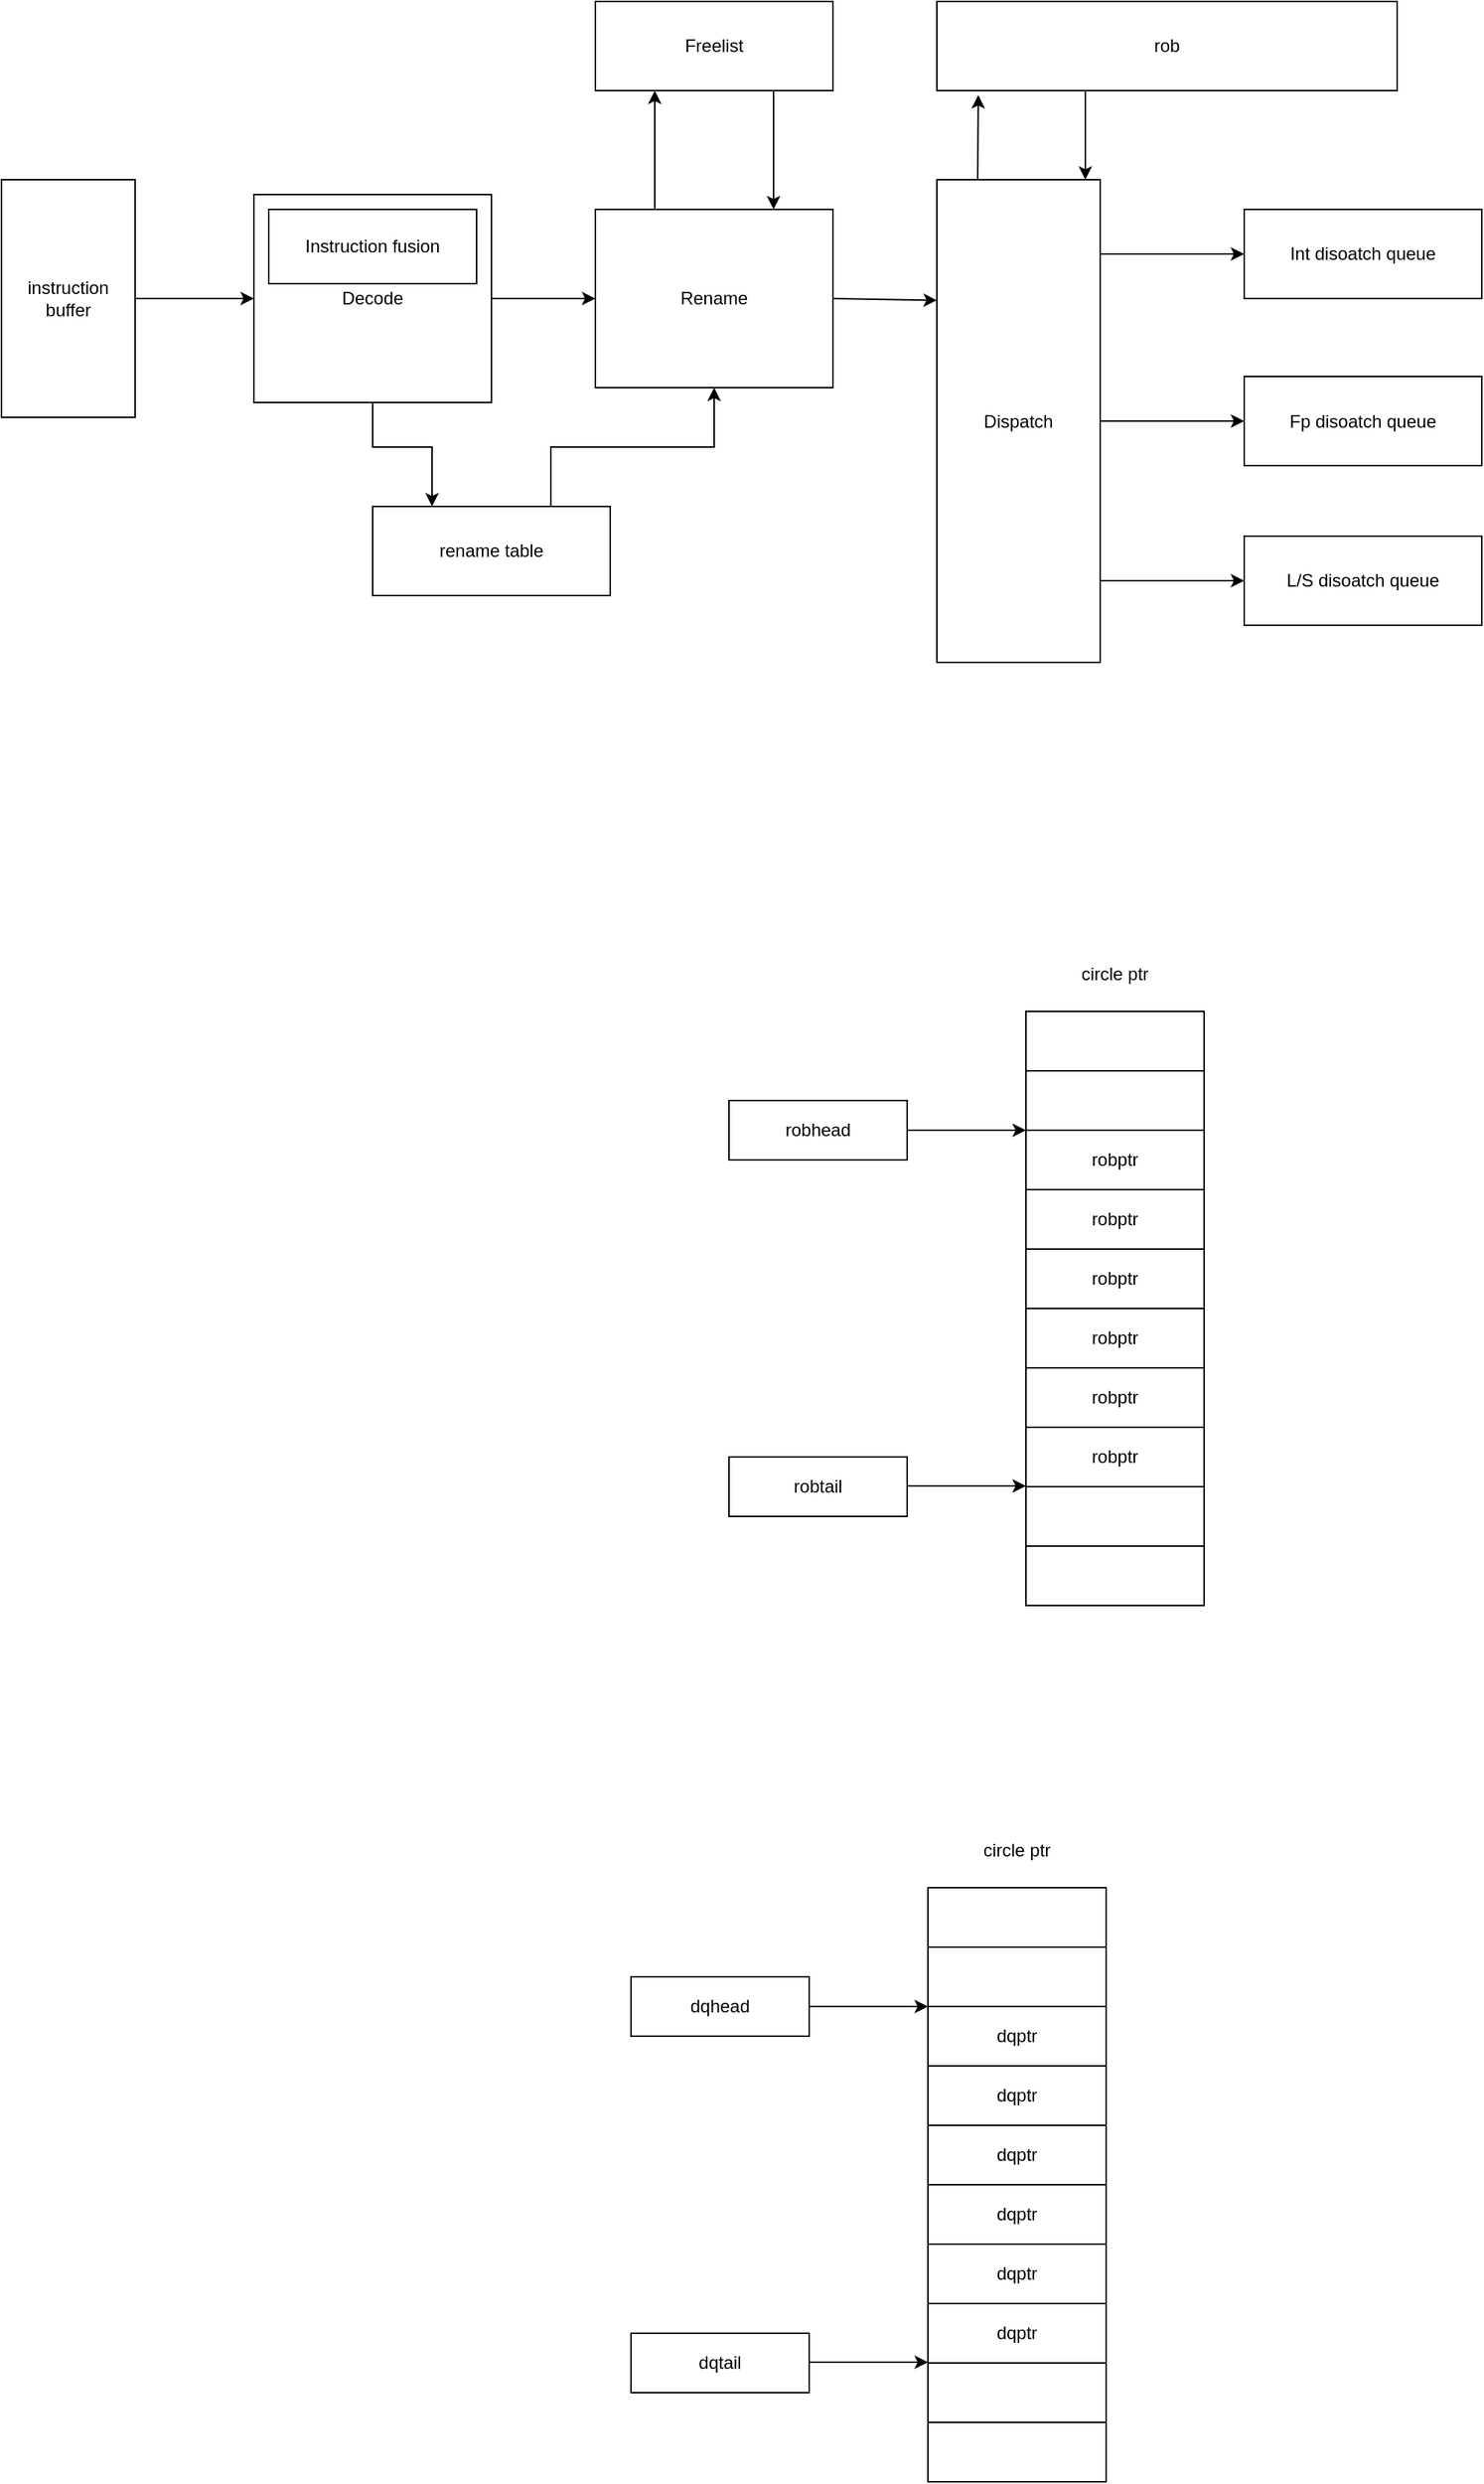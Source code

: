 <mxfile version="20.5.1" type="github">
  <diagram id="jDJOhpKCUn7_-XrsKtud" name="第 1 页">
    <mxGraphModel dx="2842" dy="1146" grid="1" gridSize="10" guides="1" tooltips="1" connect="1" arrows="1" fold="1" page="1" pageScale="1" pageWidth="827" pageHeight="1169" math="0" shadow="0">
      <root>
        <mxCell id="0" />
        <mxCell id="1" parent="0" />
        <mxCell id="Xyow2Gh0Tj4Xl1war1eL-1" value="Decode" style="rounded=0;whiteSpace=wrap;html=1;" parent="1" vertex="1">
          <mxGeometry x="160" y="170" width="160" height="140" as="geometry" />
        </mxCell>
        <mxCell id="Xyow2Gh0Tj4Xl1war1eL-2" value="Dispatch" style="rounded=0;whiteSpace=wrap;html=1;" parent="1" vertex="1">
          <mxGeometry x="620" y="160" width="110" height="325" as="geometry" />
        </mxCell>
        <mxCell id="r0-BIvtnJDyXJv6iCW9I-1" value="Instruction fusion" style="rounded=0;whiteSpace=wrap;html=1;" parent="1" vertex="1">
          <mxGeometry x="170" y="180" width="140" height="50" as="geometry" />
        </mxCell>
        <mxCell id="r0-BIvtnJDyXJv6iCW9I-2" value="Rename" style="rounded=0;whiteSpace=wrap;html=1;" parent="1" vertex="1">
          <mxGeometry x="390" y="180" width="160" height="120" as="geometry" />
        </mxCell>
        <mxCell id="r0-BIvtnJDyXJv6iCW9I-3" value="Freelist" style="rounded=0;whiteSpace=wrap;html=1;" parent="1" vertex="1">
          <mxGeometry x="390" y="40" width="160" height="60" as="geometry" />
        </mxCell>
        <mxCell id="r0-BIvtnJDyXJv6iCW9I-4" value="rename table" style="rounded=0;whiteSpace=wrap;html=1;" parent="1" vertex="1">
          <mxGeometry x="240" y="380" width="160" height="60" as="geometry" />
        </mxCell>
        <mxCell id="r0-BIvtnJDyXJv6iCW9I-5" value="rob" style="rounded=0;whiteSpace=wrap;html=1;" parent="1" vertex="1">
          <mxGeometry x="620" y="40" width="310" height="60" as="geometry" />
        </mxCell>
        <mxCell id="r0-BIvtnJDyXJv6iCW9I-7" value="instruction buffer" style="rounded=0;whiteSpace=wrap;html=1;" parent="1" vertex="1">
          <mxGeometry x="-10" y="160" width="90" height="160" as="geometry" />
        </mxCell>
        <mxCell id="r0-BIvtnJDyXJv6iCW9I-8" value="Int disoatch queue" style="rounded=0;whiteSpace=wrap;html=1;" parent="1" vertex="1">
          <mxGeometry x="827" y="180" width="160" height="60" as="geometry" />
        </mxCell>
        <mxCell id="r0-BIvtnJDyXJv6iCW9I-9" value="Fp disoatch queue" style="rounded=0;whiteSpace=wrap;html=1;" parent="1" vertex="1">
          <mxGeometry x="827" y="292.5" width="160" height="60" as="geometry" />
        </mxCell>
        <mxCell id="r0-BIvtnJDyXJv6iCW9I-10" value="L/S disoatch queue" style="rounded=0;whiteSpace=wrap;html=1;" parent="1" vertex="1">
          <mxGeometry x="827" y="400" width="160" height="60" as="geometry" />
        </mxCell>
        <mxCell id="r0-BIvtnJDyXJv6iCW9I-11" value="" style="endArrow=classic;html=1;rounded=0;exitX=1;exitY=0.5;exitDx=0;exitDy=0;" parent="1" source="r0-BIvtnJDyXJv6iCW9I-7" target="Xyow2Gh0Tj4Xl1war1eL-1" edge="1">
          <mxGeometry width="50" height="50" relative="1" as="geometry">
            <mxPoint x="220" y="430" as="sourcePoint" />
            <mxPoint x="270" y="380" as="targetPoint" />
          </mxGeometry>
        </mxCell>
        <mxCell id="r0-BIvtnJDyXJv6iCW9I-12" value="" style="endArrow=classic;html=1;rounded=0;exitX=1;exitY=0.5;exitDx=0;exitDy=0;entryX=0;entryY=0.5;entryDx=0;entryDy=0;" parent="1" source="Xyow2Gh0Tj4Xl1war1eL-1" target="r0-BIvtnJDyXJv6iCW9I-2" edge="1">
          <mxGeometry width="50" height="50" relative="1" as="geometry">
            <mxPoint x="90" y="250" as="sourcePoint" />
            <mxPoint x="180" y="250" as="targetPoint" />
          </mxGeometry>
        </mxCell>
        <mxCell id="r0-BIvtnJDyXJv6iCW9I-13" value="" style="endArrow=classic;html=1;rounded=0;exitX=0.5;exitY=1;exitDx=0;exitDy=0;entryX=0.25;entryY=0;entryDx=0;entryDy=0;" parent="1" source="Xyow2Gh0Tj4Xl1war1eL-1" target="r0-BIvtnJDyXJv6iCW9I-4" edge="1">
          <mxGeometry width="50" height="50" relative="1" as="geometry">
            <mxPoint x="220" y="430" as="sourcePoint" />
            <mxPoint x="270" y="380" as="targetPoint" />
            <Array as="points">
              <mxPoint x="240" y="340" />
              <mxPoint x="280" y="340" />
            </Array>
          </mxGeometry>
        </mxCell>
        <mxCell id="r0-BIvtnJDyXJv6iCW9I-15" value="" style="endArrow=classic;html=1;rounded=0;exitX=0.75;exitY=0;exitDx=0;exitDy=0;entryX=0.5;entryY=1;entryDx=0;entryDy=0;" parent="1" source="r0-BIvtnJDyXJv6iCW9I-4" target="r0-BIvtnJDyXJv6iCW9I-2" edge="1">
          <mxGeometry width="50" height="50" relative="1" as="geometry">
            <mxPoint x="210" y="430" as="sourcePoint" />
            <mxPoint x="260" y="380" as="targetPoint" />
            <Array as="points">
              <mxPoint x="360" y="340" />
              <mxPoint x="470" y="340" />
            </Array>
          </mxGeometry>
        </mxCell>
        <mxCell id="r0-BIvtnJDyXJv6iCW9I-16" value="" style="endArrow=classic;html=1;rounded=0;exitX=1;exitY=0.5;exitDx=0;exitDy=0;entryX=0;entryY=0.25;entryDx=0;entryDy=0;" parent="1" source="r0-BIvtnJDyXJv6iCW9I-2" target="Xyow2Gh0Tj4Xl1war1eL-2" edge="1">
          <mxGeometry width="50" height="50" relative="1" as="geometry">
            <mxPoint x="470" y="260" as="sourcePoint" />
            <mxPoint x="520" y="210" as="targetPoint" />
          </mxGeometry>
        </mxCell>
        <mxCell id="r0-BIvtnJDyXJv6iCW9I-17" value="" style="endArrow=classic;html=1;rounded=0;exitX=1;exitY=0.5;exitDx=0;exitDy=0;entryX=0;entryY=0.5;entryDx=0;entryDy=0;" parent="1" target="r0-BIvtnJDyXJv6iCW9I-8" edge="1">
          <mxGeometry width="50" height="50" relative="1" as="geometry">
            <mxPoint x="730" y="210" as="sourcePoint" />
            <mxPoint x="800" y="211.25" as="targetPoint" />
          </mxGeometry>
        </mxCell>
        <mxCell id="r0-BIvtnJDyXJv6iCW9I-18" value="" style="endArrow=classic;html=1;rounded=0;exitX=1;exitY=0.5;exitDx=0;exitDy=0;entryX=0;entryY=0.5;entryDx=0;entryDy=0;" parent="1" source="Xyow2Gh0Tj4Xl1war1eL-2" target="r0-BIvtnJDyXJv6iCW9I-9" edge="1">
          <mxGeometry width="50" height="50" relative="1" as="geometry">
            <mxPoint x="750" y="310" as="sourcePoint" />
            <mxPoint x="820" y="311.25" as="targetPoint" />
          </mxGeometry>
        </mxCell>
        <mxCell id="r0-BIvtnJDyXJv6iCW9I-19" value="" style="endArrow=classic;html=1;rounded=0;entryX=0;entryY=0.5;entryDx=0;entryDy=0;" parent="1" target="r0-BIvtnJDyXJv6iCW9I-10" edge="1">
          <mxGeometry width="50" height="50" relative="1" as="geometry">
            <mxPoint x="730" y="430" as="sourcePoint" />
            <mxPoint x="810" y="440" as="targetPoint" />
          </mxGeometry>
        </mxCell>
        <mxCell id="r0-BIvtnJDyXJv6iCW9I-20" value="" style="endArrow=classic;html=1;rounded=0;" parent="1" edge="1">
          <mxGeometry width="50" height="50" relative="1" as="geometry">
            <mxPoint x="720" y="100" as="sourcePoint" />
            <mxPoint x="720" y="160" as="targetPoint" />
          </mxGeometry>
        </mxCell>
        <mxCell id="r0-BIvtnJDyXJv6iCW9I-21" value="" style="endArrow=classic;html=1;rounded=0;exitX=0.25;exitY=0;exitDx=0;exitDy=0;entryX=0.09;entryY=1.05;entryDx=0;entryDy=0;entryPerimeter=0;" parent="1" source="Xyow2Gh0Tj4Xl1war1eL-2" target="r0-BIvtnJDyXJv6iCW9I-5" edge="1">
          <mxGeometry width="50" height="50" relative="1" as="geometry">
            <mxPoint x="600" y="290" as="sourcePoint" />
            <mxPoint x="670" y="291.25" as="targetPoint" />
          </mxGeometry>
        </mxCell>
        <mxCell id="r0-BIvtnJDyXJv6iCW9I-22" value="" style="endArrow=classic;html=1;rounded=0;exitX=0.25;exitY=0;exitDx=0;exitDy=0;entryX=0.25;entryY=1;entryDx=0;entryDy=0;" parent="1" source="r0-BIvtnJDyXJv6iCW9I-2" target="r0-BIvtnJDyXJv6iCW9I-3" edge="1">
          <mxGeometry width="50" height="50" relative="1" as="geometry">
            <mxPoint x="610" y="300" as="sourcePoint" />
            <mxPoint x="680" y="301.25" as="targetPoint" />
          </mxGeometry>
        </mxCell>
        <mxCell id="r0-BIvtnJDyXJv6iCW9I-23" value="" style="endArrow=classic;html=1;rounded=0;exitX=0.75;exitY=1;exitDx=0;exitDy=0;entryX=0.75;entryY=0;entryDx=0;entryDy=0;" parent="1" source="r0-BIvtnJDyXJv6iCW9I-3" target="r0-BIvtnJDyXJv6iCW9I-2" edge="1">
          <mxGeometry width="50" height="50" relative="1" as="geometry">
            <mxPoint x="620" y="310" as="sourcePoint" />
            <mxPoint x="690" y="311.25" as="targetPoint" />
          </mxGeometry>
        </mxCell>
        <mxCell id="jpvh6sqLplagpGYcu2fL-1" value="" style="rounded=0;whiteSpace=wrap;html=1;" vertex="1" parent="1">
          <mxGeometry x="680" y="720" width="120" height="40" as="geometry" />
        </mxCell>
        <mxCell id="jpvh6sqLplagpGYcu2fL-2" value="" style="rounded=0;whiteSpace=wrap;html=1;" vertex="1" parent="1">
          <mxGeometry x="680" y="760" width="120" height="40" as="geometry" />
        </mxCell>
        <mxCell id="jpvh6sqLplagpGYcu2fL-3" value="robptr" style="rounded=0;whiteSpace=wrap;html=1;" vertex="1" parent="1">
          <mxGeometry x="680" y="800" width="120" height="40" as="geometry" />
        </mxCell>
        <mxCell id="jpvh6sqLplagpGYcu2fL-4" value="robptr" style="rounded=0;whiteSpace=wrap;html=1;" vertex="1" parent="1">
          <mxGeometry x="680" y="840" width="120" height="40" as="geometry" />
        </mxCell>
        <mxCell id="jpvh6sqLplagpGYcu2fL-5" value="robptr" style="rounded=0;whiteSpace=wrap;html=1;" vertex="1" parent="1">
          <mxGeometry x="680" y="880" width="120" height="40" as="geometry" />
        </mxCell>
        <mxCell id="jpvh6sqLplagpGYcu2fL-6" value="robptr" style="rounded=0;whiteSpace=wrap;html=1;" vertex="1" parent="1">
          <mxGeometry x="680" y="920" width="120" height="40" as="geometry" />
        </mxCell>
        <mxCell id="jpvh6sqLplagpGYcu2fL-7" value="robptr" style="rounded=0;whiteSpace=wrap;html=1;" vertex="1" parent="1">
          <mxGeometry x="680" y="960" width="120" height="40" as="geometry" />
        </mxCell>
        <mxCell id="jpvh6sqLplagpGYcu2fL-8" value="robptr" style="rounded=0;whiteSpace=wrap;html=1;" vertex="1" parent="1">
          <mxGeometry x="680" y="1000" width="120" height="40" as="geometry" />
        </mxCell>
        <mxCell id="jpvh6sqLplagpGYcu2fL-9" value="" style="rounded=0;whiteSpace=wrap;html=1;" vertex="1" parent="1">
          <mxGeometry x="680" y="1040" width="120" height="40" as="geometry" />
        </mxCell>
        <mxCell id="jpvh6sqLplagpGYcu2fL-10" value="" style="rounded=0;whiteSpace=wrap;html=1;" vertex="1" parent="1">
          <mxGeometry x="680" y="1080" width="120" height="40" as="geometry" />
        </mxCell>
        <mxCell id="jpvh6sqLplagpGYcu2fL-11" value="circle ptr" style="text;html=1;strokeColor=none;fillColor=none;align=center;verticalAlign=middle;whiteSpace=wrap;rounded=0;" vertex="1" parent="1">
          <mxGeometry x="705" y="680" width="70" height="30" as="geometry" />
        </mxCell>
        <mxCell id="jpvh6sqLplagpGYcu2fL-12" value="robhead" style="rounded=0;whiteSpace=wrap;html=1;" vertex="1" parent="1">
          <mxGeometry x="480" y="780" width="120" height="40" as="geometry" />
        </mxCell>
        <mxCell id="jpvh6sqLplagpGYcu2fL-13" value="robtail" style="rounded=0;whiteSpace=wrap;html=1;" vertex="1" parent="1">
          <mxGeometry x="480" y="1020" width="120" height="40" as="geometry" />
        </mxCell>
        <mxCell id="jpvh6sqLplagpGYcu2fL-14" value="" style="endArrow=classic;html=1;rounded=0;exitX=1;exitY=0.5;exitDx=0;exitDy=0;entryX=0;entryY=0;entryDx=0;entryDy=0;" edge="1" parent="1" source="jpvh6sqLplagpGYcu2fL-12" target="jpvh6sqLplagpGYcu2fL-3">
          <mxGeometry width="50" height="50" relative="1" as="geometry">
            <mxPoint x="350" y="870" as="sourcePoint" />
            <mxPoint x="400" y="820" as="targetPoint" />
          </mxGeometry>
        </mxCell>
        <mxCell id="jpvh6sqLplagpGYcu2fL-15" value="" style="endArrow=classic;html=1;rounded=0;exitX=1;exitY=0.5;exitDx=0;exitDy=0;entryX=0;entryY=0;entryDx=0;entryDy=0;" edge="1" parent="1">
          <mxGeometry width="50" height="50" relative="1" as="geometry">
            <mxPoint x="600" y="1039.5" as="sourcePoint" />
            <mxPoint x="680" y="1039.5" as="targetPoint" />
          </mxGeometry>
        </mxCell>
        <mxCell id="jpvh6sqLplagpGYcu2fL-16" value="" style="rounded=0;whiteSpace=wrap;html=1;" vertex="1" parent="1">
          <mxGeometry x="614" y="1310" width="120" height="40" as="geometry" />
        </mxCell>
        <mxCell id="jpvh6sqLplagpGYcu2fL-17" value="" style="rounded=0;whiteSpace=wrap;html=1;" vertex="1" parent="1">
          <mxGeometry x="614" y="1350" width="120" height="40" as="geometry" />
        </mxCell>
        <mxCell id="jpvh6sqLplagpGYcu2fL-18" value="dqptr" style="rounded=0;whiteSpace=wrap;html=1;" vertex="1" parent="1">
          <mxGeometry x="614" y="1390" width="120" height="40" as="geometry" />
        </mxCell>
        <mxCell id="jpvh6sqLplagpGYcu2fL-19" value="dqptr" style="rounded=0;whiteSpace=wrap;html=1;" vertex="1" parent="1">
          <mxGeometry x="614" y="1430" width="120" height="40" as="geometry" />
        </mxCell>
        <mxCell id="jpvh6sqLplagpGYcu2fL-20" value="dqptr" style="rounded=0;whiteSpace=wrap;html=1;" vertex="1" parent="1">
          <mxGeometry x="614" y="1470" width="120" height="40" as="geometry" />
        </mxCell>
        <mxCell id="jpvh6sqLplagpGYcu2fL-21" value="dqptr" style="rounded=0;whiteSpace=wrap;html=1;" vertex="1" parent="1">
          <mxGeometry x="614" y="1510" width="120" height="40" as="geometry" />
        </mxCell>
        <mxCell id="jpvh6sqLplagpGYcu2fL-22" value="dqptr" style="rounded=0;whiteSpace=wrap;html=1;" vertex="1" parent="1">
          <mxGeometry x="614" y="1550" width="120" height="40" as="geometry" />
        </mxCell>
        <mxCell id="jpvh6sqLplagpGYcu2fL-23" value="dqptr" style="rounded=0;whiteSpace=wrap;html=1;" vertex="1" parent="1">
          <mxGeometry x="614" y="1590" width="120" height="40" as="geometry" />
        </mxCell>
        <mxCell id="jpvh6sqLplagpGYcu2fL-24" value="" style="rounded=0;whiteSpace=wrap;html=1;" vertex="1" parent="1">
          <mxGeometry x="614" y="1630" width="120" height="40" as="geometry" />
        </mxCell>
        <mxCell id="jpvh6sqLplagpGYcu2fL-25" value="" style="rounded=0;whiteSpace=wrap;html=1;" vertex="1" parent="1">
          <mxGeometry x="614" y="1670" width="120" height="40" as="geometry" />
        </mxCell>
        <mxCell id="jpvh6sqLplagpGYcu2fL-26" value="circle ptr" style="text;html=1;strokeColor=none;fillColor=none;align=center;verticalAlign=middle;whiteSpace=wrap;rounded=0;" vertex="1" parent="1">
          <mxGeometry x="639" y="1270" width="70" height="30" as="geometry" />
        </mxCell>
        <mxCell id="jpvh6sqLplagpGYcu2fL-27" value="dqhead" style="rounded=0;whiteSpace=wrap;html=1;" vertex="1" parent="1">
          <mxGeometry x="414" y="1370" width="120" height="40" as="geometry" />
        </mxCell>
        <mxCell id="jpvh6sqLplagpGYcu2fL-28" value="dqtail" style="rounded=0;whiteSpace=wrap;html=1;" vertex="1" parent="1">
          <mxGeometry x="414" y="1610" width="120" height="40" as="geometry" />
        </mxCell>
        <mxCell id="jpvh6sqLplagpGYcu2fL-29" value="" style="endArrow=classic;html=1;rounded=0;exitX=1;exitY=0.5;exitDx=0;exitDy=0;entryX=0;entryY=0;entryDx=0;entryDy=0;" edge="1" parent="1" source="jpvh6sqLplagpGYcu2fL-27" target="jpvh6sqLplagpGYcu2fL-18">
          <mxGeometry width="50" height="50" relative="1" as="geometry">
            <mxPoint x="284" y="1460" as="sourcePoint" />
            <mxPoint x="334" y="1410" as="targetPoint" />
          </mxGeometry>
        </mxCell>
        <mxCell id="jpvh6sqLplagpGYcu2fL-30" value="" style="endArrow=classic;html=1;rounded=0;exitX=1;exitY=0.5;exitDx=0;exitDy=0;entryX=0;entryY=0;entryDx=0;entryDy=0;" edge="1" parent="1">
          <mxGeometry width="50" height="50" relative="1" as="geometry">
            <mxPoint x="534" y="1629.5" as="sourcePoint" />
            <mxPoint x="614" y="1629.5" as="targetPoint" />
          </mxGeometry>
        </mxCell>
      </root>
    </mxGraphModel>
  </diagram>
</mxfile>
